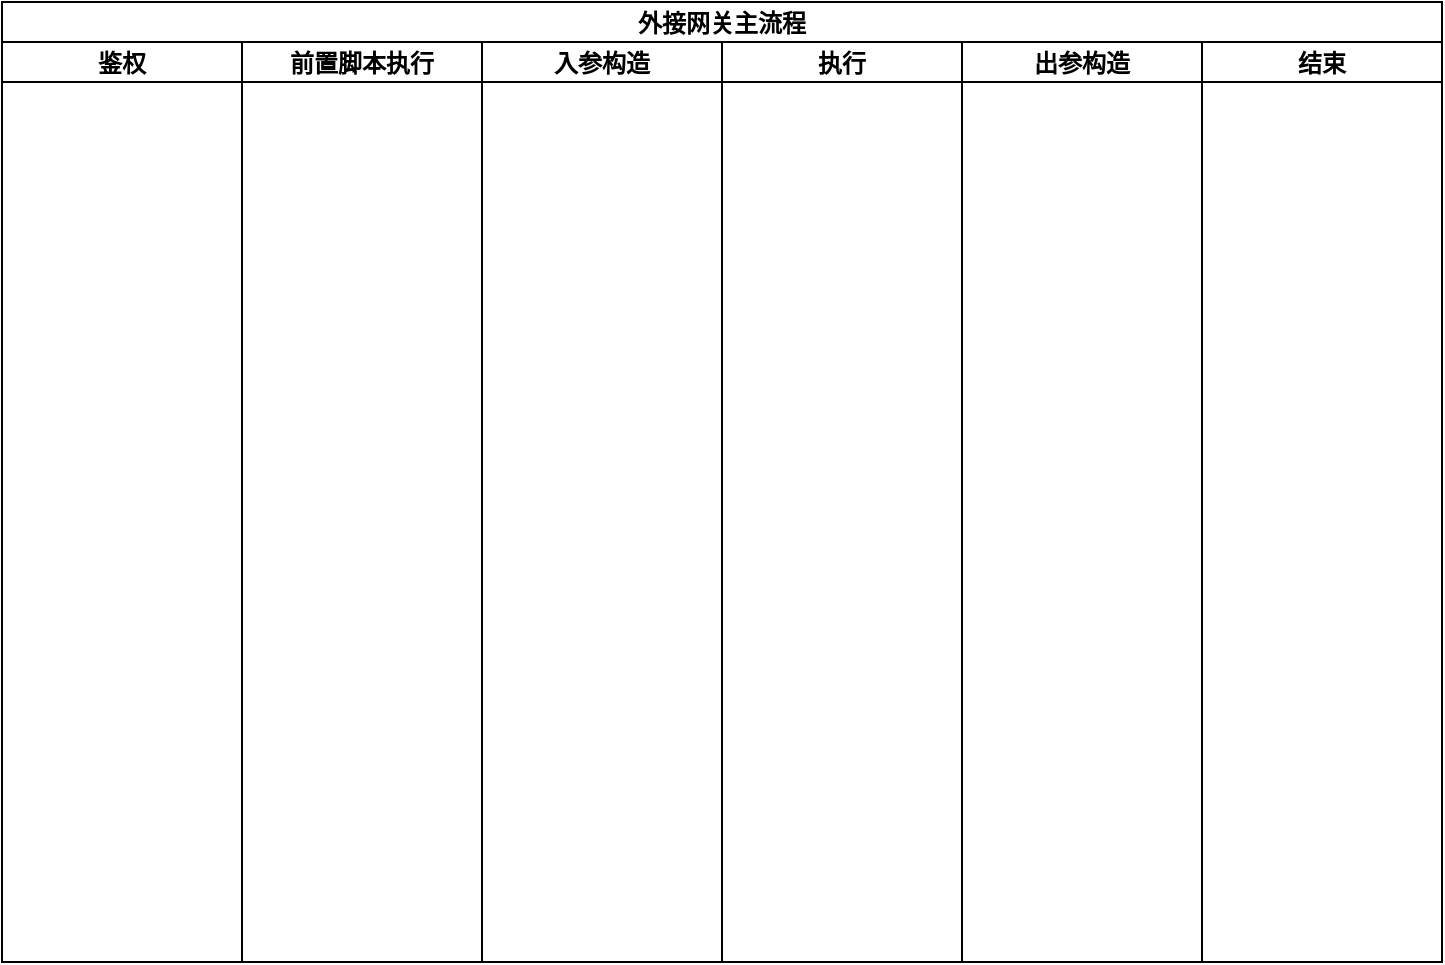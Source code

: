 <mxfile version="17.4.5" type="github">
  <diagram id="GgL2rcDfE839rtcQ9Od4" name="Page-1">
    <mxGraphModel dx="1422" dy="754" grid="1" gridSize="10" guides="1" tooltips="1" connect="1" arrows="1" fold="1" page="1" pageScale="1" pageWidth="827" pageHeight="1169" math="0" shadow="0">
      <root>
        <mxCell id="0" />
        <mxCell id="1" parent="0" />
        <mxCell id="kXIjGG4SzzRXEFIliwjM-1" value="外接网关主流程" style="swimlane;childLayout=stackLayout;resizeParent=1;resizeParentMax=0;startSize=20;" vertex="1" parent="1">
          <mxGeometry x="54" y="160" width="720" height="480" as="geometry" />
        </mxCell>
        <mxCell id="kXIjGG4SzzRXEFIliwjM-2" value="鉴权" style="swimlane;startSize=20;" vertex="1" parent="kXIjGG4SzzRXEFIliwjM-1">
          <mxGeometry y="20" width="120" height="460" as="geometry" />
        </mxCell>
        <mxCell id="kXIjGG4SzzRXEFIliwjM-3" value="前置脚本执行" style="swimlane;startSize=20;" vertex="1" parent="kXIjGG4SzzRXEFIliwjM-1">
          <mxGeometry x="120" y="20" width="120" height="460" as="geometry" />
        </mxCell>
        <mxCell id="kXIjGG4SzzRXEFIliwjM-4" value="入参构造" style="swimlane;startSize=20;" vertex="1" parent="kXIjGG4SzzRXEFIliwjM-1">
          <mxGeometry x="240" y="20" width="120" height="460" as="geometry" />
        </mxCell>
        <mxCell id="kXIjGG4SzzRXEFIliwjM-5" value="执行" style="swimlane;startSize=20;" vertex="1" parent="kXIjGG4SzzRXEFIliwjM-1">
          <mxGeometry x="360" y="20" width="120" height="460" as="geometry" />
        </mxCell>
        <mxCell id="kXIjGG4SzzRXEFIliwjM-6" value="出参构造" style="swimlane;startSize=20;" vertex="1" parent="kXIjGG4SzzRXEFIliwjM-1">
          <mxGeometry x="480" y="20" width="120" height="460" as="geometry" />
        </mxCell>
        <mxCell id="kXIjGG4SzzRXEFIliwjM-7" value="结束" style="swimlane;startSize=20;" vertex="1" parent="kXIjGG4SzzRXEFIliwjM-1">
          <mxGeometry x="600" y="20" width="120" height="460" as="geometry" />
        </mxCell>
      </root>
    </mxGraphModel>
  </diagram>
</mxfile>
